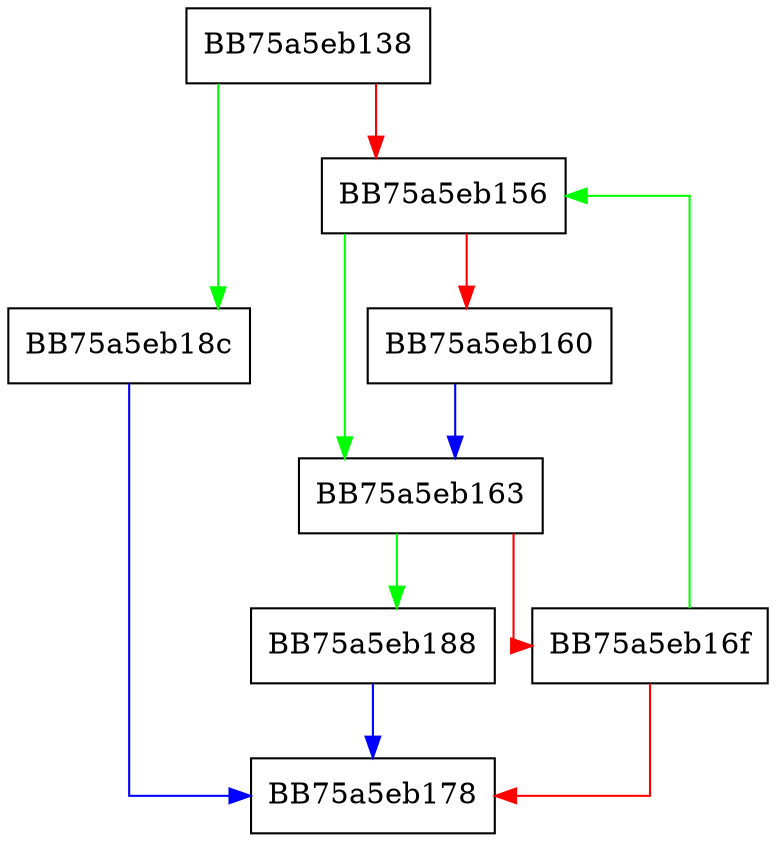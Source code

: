 digraph TestMultiplePaths {
  node [shape="box"];
  graph [splines=ortho];
  BB75a5eb138 -> BB75a5eb18c [color="green"];
  BB75a5eb138 -> BB75a5eb156 [color="red"];
  BB75a5eb156 -> BB75a5eb163 [color="green"];
  BB75a5eb156 -> BB75a5eb160 [color="red"];
  BB75a5eb160 -> BB75a5eb163 [color="blue"];
  BB75a5eb163 -> BB75a5eb188 [color="green"];
  BB75a5eb163 -> BB75a5eb16f [color="red"];
  BB75a5eb16f -> BB75a5eb156 [color="green"];
  BB75a5eb16f -> BB75a5eb178 [color="red"];
  BB75a5eb188 -> BB75a5eb178 [color="blue"];
  BB75a5eb18c -> BB75a5eb178 [color="blue"];
}